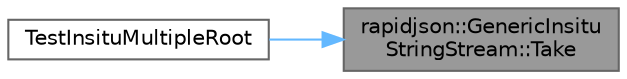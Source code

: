 digraph "rapidjson::GenericInsituStringStream::Take"
{
 // LATEX_PDF_SIZE
  bgcolor="transparent";
  edge [fontname=Helvetica,fontsize=10,labelfontname=Helvetica,labelfontsize=10];
  node [fontname=Helvetica,fontsize=10,shape=box,height=0.2,width=0.4];
  rankdir="RL";
  Node1 [id="Node000001",label="rapidjson::GenericInsitu\lStringStream::Take",height=0.2,width=0.4,color="gray40", fillcolor="grey60", style="filled", fontcolor="black",tooltip=" "];
  Node1 -> Node2 [id="edge1_Node000001_Node000002",dir="back",color="steelblue1",style="solid",tooltip=" "];
  Node2 [id="Node000002",label="TestInsituMultipleRoot",height=0.2,width=0.4,color="grey40", fillcolor="white", style="filled",URL="$readertest_8cpp.html#a3e697a5cd8deeff851239ddc33e9466f",tooltip=" "];
}
